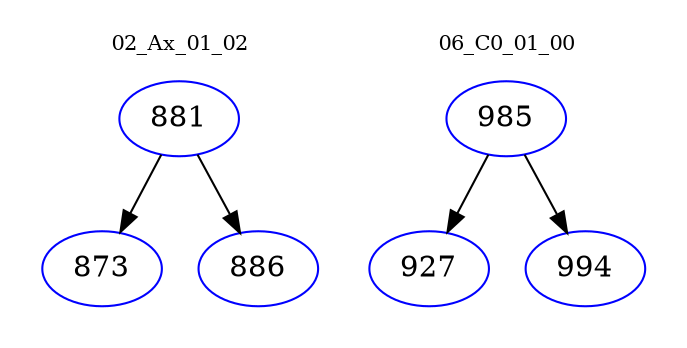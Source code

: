digraph{
subgraph cluster_0 {
color = white
label = "02_Ax_01_02";
fontsize=10;
T0_881 [label="881", color="blue"]
T0_881 -> T0_873 [color="black"]
T0_873 [label="873", color="blue"]
T0_881 -> T0_886 [color="black"]
T0_886 [label="886", color="blue"]
}
subgraph cluster_1 {
color = white
label = "06_C0_01_00";
fontsize=10;
T1_985 [label="985", color="blue"]
T1_985 -> T1_927 [color="black"]
T1_927 [label="927", color="blue"]
T1_985 -> T1_994 [color="black"]
T1_994 [label="994", color="blue"]
}
}
